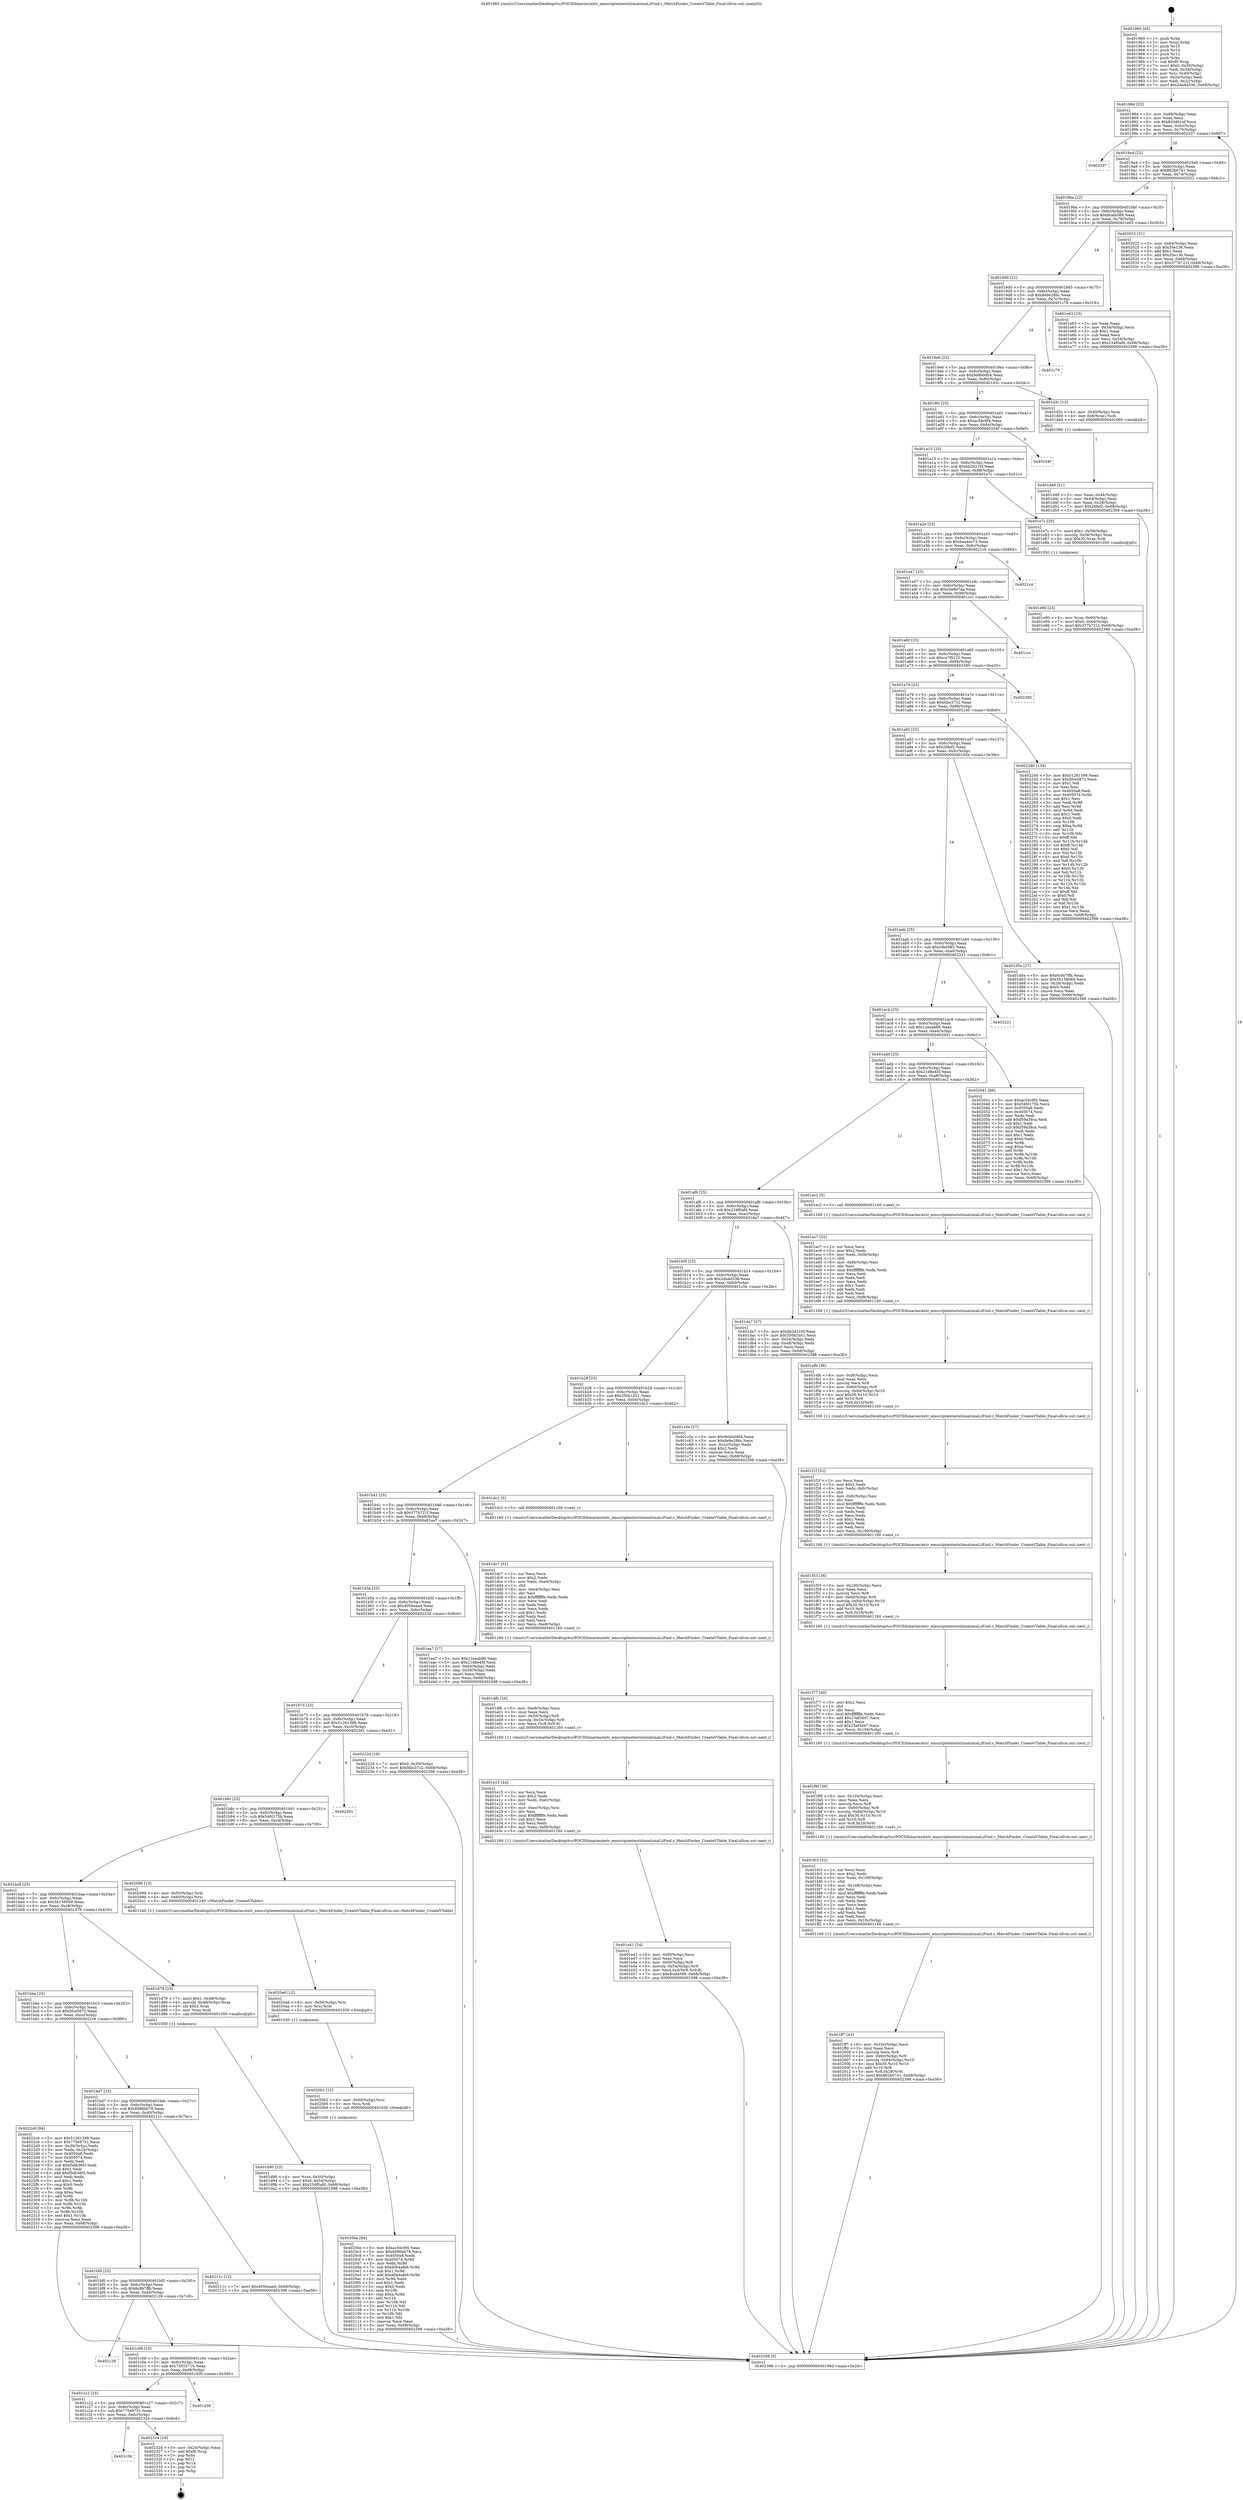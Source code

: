 digraph "0x401960" {
  label = "0x401960 (/mnt/c/Users/mathe/Desktop/tcc/POCII/binaries/extr_emscriptentestslzmalzmaLzFind.c_MatchFinder_CreateVTable_Final-ollvm.out::main(0))"
  labelloc = "t"
  node[shape=record]

  Entry [label="",width=0.3,height=0.3,shape=circle,fillcolor=black,style=filled]
  "0x40198d" [label="{
     0x40198d [23]\l
     | [instrs]\l
     &nbsp;&nbsp;0x40198d \<+3\>: mov -0x68(%rbp),%eax\l
     &nbsp;&nbsp;0x401990 \<+2\>: mov %eax,%ecx\l
     &nbsp;&nbsp;0x401992 \<+6\>: sub $0x843d61ef,%ecx\l
     &nbsp;&nbsp;0x401998 \<+3\>: mov %eax,-0x6c(%rbp)\l
     &nbsp;&nbsp;0x40199b \<+3\>: mov %ecx,-0x70(%rbp)\l
     &nbsp;&nbsp;0x40199e \<+6\>: je 0000000000402337 \<main+0x9d7\>\l
  }"]
  "0x402337" [label="{
     0x402337\l
  }", style=dashed]
  "0x4019a4" [label="{
     0x4019a4 [22]\l
     | [instrs]\l
     &nbsp;&nbsp;0x4019a4 \<+5\>: jmp 00000000004019a9 \<main+0x49\>\l
     &nbsp;&nbsp;0x4019a9 \<+3\>: mov -0x6c(%rbp),%eax\l
     &nbsp;&nbsp;0x4019ac \<+5\>: sub $0x862b0741,%eax\l
     &nbsp;&nbsp;0x4019b1 \<+3\>: mov %eax,-0x74(%rbp)\l
     &nbsp;&nbsp;0x4019b4 \<+6\>: je 0000000000402022 \<main+0x6c2\>\l
  }"]
  Exit [label="",width=0.3,height=0.3,shape=circle,fillcolor=black,style=filled,peripheries=2]
  "0x402022" [label="{
     0x402022 [31]\l
     | [instrs]\l
     &nbsp;&nbsp;0x402022 \<+3\>: mov -0x64(%rbp),%eax\l
     &nbsp;&nbsp;0x402025 \<+5\>: sub $0x35e136,%eax\l
     &nbsp;&nbsp;0x40202a \<+3\>: add $0x1,%eax\l
     &nbsp;&nbsp;0x40202d \<+5\>: add $0x35e136,%eax\l
     &nbsp;&nbsp;0x402032 \<+3\>: mov %eax,-0x64(%rbp)\l
     &nbsp;&nbsp;0x402035 \<+7\>: movl $0x377b721f,-0x68(%rbp)\l
     &nbsp;&nbsp;0x40203c \<+5\>: jmp 0000000000402398 \<main+0xa38\>\l
  }"]
  "0x4019ba" [label="{
     0x4019ba [22]\l
     | [instrs]\l
     &nbsp;&nbsp;0x4019ba \<+5\>: jmp 00000000004019bf \<main+0x5f\>\l
     &nbsp;&nbsp;0x4019bf \<+3\>: mov -0x6c(%rbp),%eax\l
     &nbsp;&nbsp;0x4019c2 \<+5\>: sub $0x8cafa589,%eax\l
     &nbsp;&nbsp;0x4019c7 \<+3\>: mov %eax,-0x78(%rbp)\l
     &nbsp;&nbsp;0x4019ca \<+6\>: je 0000000000401e63 \<main+0x503\>\l
  }"]
  "0x401c3b" [label="{
     0x401c3b\l
  }", style=dashed]
  "0x401e63" [label="{
     0x401e63 [25]\l
     | [instrs]\l
     &nbsp;&nbsp;0x401e63 \<+2\>: xor %eax,%eax\l
     &nbsp;&nbsp;0x401e65 \<+3\>: mov -0x54(%rbp),%ecx\l
     &nbsp;&nbsp;0x401e68 \<+3\>: sub $0x1,%eax\l
     &nbsp;&nbsp;0x401e6b \<+2\>: sub %eax,%ecx\l
     &nbsp;&nbsp;0x401e6d \<+3\>: mov %ecx,-0x54(%rbp)\l
     &nbsp;&nbsp;0x401e70 \<+7\>: movl $0x234f0afd,-0x68(%rbp)\l
     &nbsp;&nbsp;0x401e77 \<+5\>: jmp 0000000000402398 \<main+0xa38\>\l
  }"]
  "0x4019d0" [label="{
     0x4019d0 [22]\l
     | [instrs]\l
     &nbsp;&nbsp;0x4019d0 \<+5\>: jmp 00000000004019d5 \<main+0x75\>\l
     &nbsp;&nbsp;0x4019d5 \<+3\>: mov -0x6c(%rbp),%eax\l
     &nbsp;&nbsp;0x4019d8 \<+5\>: sub $0x8e9e286c,%eax\l
     &nbsp;&nbsp;0x4019dd \<+3\>: mov %eax,-0x7c(%rbp)\l
     &nbsp;&nbsp;0x4019e0 \<+6\>: je 0000000000401c79 \<main+0x319\>\l
  }"]
  "0x402324" [label="{
     0x402324 [19]\l
     | [instrs]\l
     &nbsp;&nbsp;0x402324 \<+3\>: mov -0x24(%rbp),%eax\l
     &nbsp;&nbsp;0x402327 \<+7\>: add $0xf0,%rsp\l
     &nbsp;&nbsp;0x40232e \<+1\>: pop %rbx\l
     &nbsp;&nbsp;0x40232f \<+2\>: pop %r12\l
     &nbsp;&nbsp;0x402331 \<+2\>: pop %r14\l
     &nbsp;&nbsp;0x402333 \<+2\>: pop %r15\l
     &nbsp;&nbsp;0x402335 \<+1\>: pop %rbp\l
     &nbsp;&nbsp;0x402336 \<+1\>: ret\l
  }"]
  "0x401c79" [label="{
     0x401c79\l
  }", style=dashed]
  "0x4019e6" [label="{
     0x4019e6 [22]\l
     | [instrs]\l
     &nbsp;&nbsp;0x4019e6 \<+5\>: jmp 00000000004019eb \<main+0x8b\>\l
     &nbsp;&nbsp;0x4019eb \<+3\>: mov -0x6c(%rbp),%eax\l
     &nbsp;&nbsp;0x4019ee \<+5\>: sub $0x9d4b0d04,%eax\l
     &nbsp;&nbsp;0x4019f3 \<+3\>: mov %eax,-0x80(%rbp)\l
     &nbsp;&nbsp;0x4019f6 \<+6\>: je 0000000000401d3c \<main+0x3dc\>\l
  }"]
  "0x401c22" [label="{
     0x401c22 [25]\l
     | [instrs]\l
     &nbsp;&nbsp;0x401c22 \<+5\>: jmp 0000000000401c27 \<main+0x2c7\>\l
     &nbsp;&nbsp;0x401c27 \<+3\>: mov -0x6c(%rbp),%eax\l
     &nbsp;&nbsp;0x401c2a \<+5\>: sub $0x775e9731,%eax\l
     &nbsp;&nbsp;0x401c2f \<+6\>: mov %eax,-0xdc(%rbp)\l
     &nbsp;&nbsp;0x401c35 \<+6\>: je 0000000000402324 \<main+0x9c4\>\l
  }"]
  "0x401d3c" [label="{
     0x401d3c [13]\l
     | [instrs]\l
     &nbsp;&nbsp;0x401d3c \<+4\>: mov -0x40(%rbp),%rax\l
     &nbsp;&nbsp;0x401d40 \<+4\>: mov 0x8(%rax),%rdi\l
     &nbsp;&nbsp;0x401d44 \<+5\>: call 0000000000401060 \<atoi@plt\>\l
     | [calls]\l
     &nbsp;&nbsp;0x401060 \{1\} (unknown)\l
  }"]
  "0x4019fc" [label="{
     0x4019fc [25]\l
     | [instrs]\l
     &nbsp;&nbsp;0x4019fc \<+5\>: jmp 0000000000401a01 \<main+0xa1\>\l
     &nbsp;&nbsp;0x401a01 \<+3\>: mov -0x6c(%rbp),%eax\l
     &nbsp;&nbsp;0x401a04 \<+5\>: sub $0xac54c9f4,%eax\l
     &nbsp;&nbsp;0x401a09 \<+6\>: mov %eax,-0x84(%rbp)\l
     &nbsp;&nbsp;0x401a0f \<+6\>: je 000000000040234f \<main+0x9ef\>\l
  }"]
  "0x401d30" [label="{
     0x401d30\l
  }", style=dashed]
  "0x40234f" [label="{
     0x40234f\l
  }", style=dashed]
  "0x401a15" [label="{
     0x401a15 [25]\l
     | [instrs]\l
     &nbsp;&nbsp;0x401a15 \<+5\>: jmp 0000000000401a1a \<main+0xba\>\l
     &nbsp;&nbsp;0x401a1a \<+3\>: mov -0x6c(%rbp),%eax\l
     &nbsp;&nbsp;0x401a1d \<+5\>: sub $0xbb2d210f,%eax\l
     &nbsp;&nbsp;0x401a22 \<+6\>: mov %eax,-0x88(%rbp)\l
     &nbsp;&nbsp;0x401a28 \<+6\>: je 0000000000401e7c \<main+0x51c\>\l
  }"]
  "0x401c09" [label="{
     0x401c09 [25]\l
     | [instrs]\l
     &nbsp;&nbsp;0x401c09 \<+5\>: jmp 0000000000401c0e \<main+0x2ae\>\l
     &nbsp;&nbsp;0x401c0e \<+3\>: mov -0x6c(%rbp),%eax\l
     &nbsp;&nbsp;0x401c11 \<+5\>: sub $0x73925716,%eax\l
     &nbsp;&nbsp;0x401c16 \<+6\>: mov %eax,-0xd8(%rbp)\l
     &nbsp;&nbsp;0x401c1c \<+6\>: je 0000000000401d30 \<main+0x3d0\>\l
  }"]
  "0x401e7c" [label="{
     0x401e7c [20]\l
     | [instrs]\l
     &nbsp;&nbsp;0x401e7c \<+7\>: movl $0x1,-0x58(%rbp)\l
     &nbsp;&nbsp;0x401e83 \<+4\>: movslq -0x58(%rbp),%rax\l
     &nbsp;&nbsp;0x401e87 \<+4\>: imul $0x30,%rax,%rdi\l
     &nbsp;&nbsp;0x401e8b \<+5\>: call 0000000000401050 \<malloc@plt\>\l
     | [calls]\l
     &nbsp;&nbsp;0x401050 \{1\} (unknown)\l
  }"]
  "0x401a2e" [label="{
     0x401a2e [25]\l
     | [instrs]\l
     &nbsp;&nbsp;0x401a2e \<+5\>: jmp 0000000000401a33 \<main+0xd3\>\l
     &nbsp;&nbsp;0x401a33 \<+3\>: mov -0x6c(%rbp),%eax\l
     &nbsp;&nbsp;0x401a36 \<+5\>: sub $0xbea4ee73,%eax\l
     &nbsp;&nbsp;0x401a3b \<+6\>: mov %eax,-0x8c(%rbp)\l
     &nbsp;&nbsp;0x401a41 \<+6\>: je 00000000004021c4 \<main+0x864\>\l
  }"]
  "0x402128" [label="{
     0x402128\l
  }", style=dashed]
  "0x4021c4" [label="{
     0x4021c4\l
  }", style=dashed]
  "0x401a47" [label="{
     0x401a47 [25]\l
     | [instrs]\l
     &nbsp;&nbsp;0x401a47 \<+5\>: jmp 0000000000401a4c \<main+0xec\>\l
     &nbsp;&nbsp;0x401a4c \<+3\>: mov -0x6c(%rbp),%eax\l
     &nbsp;&nbsp;0x401a4f \<+5\>: sub $0xc0e887aa,%eax\l
     &nbsp;&nbsp;0x401a54 \<+6\>: mov %eax,-0x90(%rbp)\l
     &nbsp;&nbsp;0x401a5a \<+6\>: je 0000000000401ccc \<main+0x36c\>\l
  }"]
  "0x401bf0" [label="{
     0x401bf0 [25]\l
     | [instrs]\l
     &nbsp;&nbsp;0x401bf0 \<+5\>: jmp 0000000000401bf5 \<main+0x295\>\l
     &nbsp;&nbsp;0x401bf5 \<+3\>: mov -0x6c(%rbp),%eax\l
     &nbsp;&nbsp;0x401bf8 \<+5\>: sub $0x6c9b7ffb,%eax\l
     &nbsp;&nbsp;0x401bfd \<+6\>: mov %eax,-0xd4(%rbp)\l
     &nbsp;&nbsp;0x401c03 \<+6\>: je 0000000000402128 \<main+0x7c8\>\l
  }"]
  "0x401ccc" [label="{
     0x401ccc\l
  }", style=dashed]
  "0x401a60" [label="{
     0x401a60 [25]\l
     | [instrs]\l
     &nbsp;&nbsp;0x401a60 \<+5\>: jmp 0000000000401a65 \<main+0x105\>\l
     &nbsp;&nbsp;0x401a65 \<+3\>: mov -0x6c(%rbp),%eax\l
     &nbsp;&nbsp;0x401a68 \<+5\>: sub $0xce7f9122,%eax\l
     &nbsp;&nbsp;0x401a6d \<+6\>: mov %eax,-0x94(%rbp)\l
     &nbsp;&nbsp;0x401a73 \<+6\>: je 0000000000402380 \<main+0xa20\>\l
  }"]
  "0x40211c" [label="{
     0x40211c [12]\l
     | [instrs]\l
     &nbsp;&nbsp;0x40211c \<+7\>: movl $0x405beaed,-0x68(%rbp)\l
     &nbsp;&nbsp;0x402123 \<+5\>: jmp 0000000000402398 \<main+0xa38\>\l
  }"]
  "0x402380" [label="{
     0x402380\l
  }", style=dashed]
  "0x401a79" [label="{
     0x401a79 [25]\l
     | [instrs]\l
     &nbsp;&nbsp;0x401a79 \<+5\>: jmp 0000000000401a7e \<main+0x11e\>\l
     &nbsp;&nbsp;0x401a7e \<+3\>: mov -0x6c(%rbp),%eax\l
     &nbsp;&nbsp;0x401a81 \<+5\>: sub $0xf4bc37c2,%eax\l
     &nbsp;&nbsp;0x401a86 \<+6\>: mov %eax,-0x98(%rbp)\l
     &nbsp;&nbsp;0x401a8c \<+6\>: je 0000000000402240 \<main+0x8e0\>\l
  }"]
  "0x401bd7" [label="{
     0x401bd7 [25]\l
     | [instrs]\l
     &nbsp;&nbsp;0x401bd7 \<+5\>: jmp 0000000000401bdc \<main+0x27c\>\l
     &nbsp;&nbsp;0x401bdc \<+3\>: mov -0x6c(%rbp),%eax\l
     &nbsp;&nbsp;0x401bdf \<+5\>: sub $0x6996bb78,%eax\l
     &nbsp;&nbsp;0x401be4 \<+6\>: mov %eax,-0xd0(%rbp)\l
     &nbsp;&nbsp;0x401bea \<+6\>: je 000000000040211c \<main+0x7bc\>\l
  }"]
  "0x402240" [label="{
     0x402240 [134]\l
     | [instrs]\l
     &nbsp;&nbsp;0x402240 \<+5\>: mov $0x51261398,%eax\l
     &nbsp;&nbsp;0x402245 \<+5\>: mov $0x5fce5872,%ecx\l
     &nbsp;&nbsp;0x40224a \<+2\>: mov $0x1,%dl\l
     &nbsp;&nbsp;0x40224c \<+2\>: xor %esi,%esi\l
     &nbsp;&nbsp;0x40224e \<+7\>: mov 0x4050a8,%edi\l
     &nbsp;&nbsp;0x402255 \<+8\>: mov 0x405074,%r8d\l
     &nbsp;&nbsp;0x40225d \<+3\>: sub $0x1,%esi\l
     &nbsp;&nbsp;0x402260 \<+3\>: mov %edi,%r9d\l
     &nbsp;&nbsp;0x402263 \<+3\>: add %esi,%r9d\l
     &nbsp;&nbsp;0x402266 \<+4\>: imul %r9d,%edi\l
     &nbsp;&nbsp;0x40226a \<+3\>: and $0x1,%edi\l
     &nbsp;&nbsp;0x40226d \<+3\>: cmp $0x0,%edi\l
     &nbsp;&nbsp;0x402270 \<+4\>: sete %r10b\l
     &nbsp;&nbsp;0x402274 \<+4\>: cmp $0xa,%r8d\l
     &nbsp;&nbsp;0x402278 \<+4\>: setl %r11b\l
     &nbsp;&nbsp;0x40227c \<+3\>: mov %r10b,%bl\l
     &nbsp;&nbsp;0x40227f \<+3\>: xor $0xff,%bl\l
     &nbsp;&nbsp;0x402282 \<+3\>: mov %r11b,%r14b\l
     &nbsp;&nbsp;0x402285 \<+4\>: xor $0xff,%r14b\l
     &nbsp;&nbsp;0x402289 \<+3\>: xor $0x0,%dl\l
     &nbsp;&nbsp;0x40228c \<+3\>: mov %bl,%r15b\l
     &nbsp;&nbsp;0x40228f \<+4\>: and $0x0,%r15b\l
     &nbsp;&nbsp;0x402293 \<+3\>: and %dl,%r10b\l
     &nbsp;&nbsp;0x402296 \<+3\>: mov %r14b,%r12b\l
     &nbsp;&nbsp;0x402299 \<+4\>: and $0x0,%r12b\l
     &nbsp;&nbsp;0x40229d \<+3\>: and %dl,%r11b\l
     &nbsp;&nbsp;0x4022a0 \<+3\>: or %r10b,%r15b\l
     &nbsp;&nbsp;0x4022a3 \<+3\>: or %r11b,%r12b\l
     &nbsp;&nbsp;0x4022a6 \<+3\>: xor %r12b,%r15b\l
     &nbsp;&nbsp;0x4022a9 \<+3\>: or %r14b,%bl\l
     &nbsp;&nbsp;0x4022ac \<+3\>: xor $0xff,%bl\l
     &nbsp;&nbsp;0x4022af \<+3\>: or $0x0,%dl\l
     &nbsp;&nbsp;0x4022b2 \<+2\>: and %dl,%bl\l
     &nbsp;&nbsp;0x4022b4 \<+3\>: or %bl,%r15b\l
     &nbsp;&nbsp;0x4022b7 \<+4\>: test $0x1,%r15b\l
     &nbsp;&nbsp;0x4022bb \<+3\>: cmovne %ecx,%eax\l
     &nbsp;&nbsp;0x4022be \<+3\>: mov %eax,-0x68(%rbp)\l
     &nbsp;&nbsp;0x4022c1 \<+5\>: jmp 0000000000402398 \<main+0xa38\>\l
  }"]
  "0x401a92" [label="{
     0x401a92 [25]\l
     | [instrs]\l
     &nbsp;&nbsp;0x401a92 \<+5\>: jmp 0000000000401a97 \<main+0x137\>\l
     &nbsp;&nbsp;0x401a97 \<+3\>: mov -0x6c(%rbp),%eax\l
     &nbsp;&nbsp;0x401a9a \<+5\>: sub $0x26fef2,%eax\l
     &nbsp;&nbsp;0x401a9f \<+6\>: mov %eax,-0x9c(%rbp)\l
     &nbsp;&nbsp;0x401aa5 \<+6\>: je 0000000000401d5e \<main+0x3fe\>\l
  }"]
  "0x4022c6" [label="{
     0x4022c6 [94]\l
     | [instrs]\l
     &nbsp;&nbsp;0x4022c6 \<+5\>: mov $0x51261398,%eax\l
     &nbsp;&nbsp;0x4022cb \<+5\>: mov $0x775e9731,%ecx\l
     &nbsp;&nbsp;0x4022d0 \<+3\>: mov -0x30(%rbp),%edx\l
     &nbsp;&nbsp;0x4022d3 \<+3\>: mov %edx,-0x24(%rbp)\l
     &nbsp;&nbsp;0x4022d6 \<+7\>: mov 0x4050a8,%edx\l
     &nbsp;&nbsp;0x4022dd \<+7\>: mov 0x405074,%esi\l
     &nbsp;&nbsp;0x4022e4 \<+2\>: mov %edx,%edi\l
     &nbsp;&nbsp;0x4022e6 \<+6\>: sub $0xf5db36f3,%edi\l
     &nbsp;&nbsp;0x4022ec \<+3\>: sub $0x1,%edi\l
     &nbsp;&nbsp;0x4022ef \<+6\>: add $0xf5db36f3,%edi\l
     &nbsp;&nbsp;0x4022f5 \<+3\>: imul %edi,%edx\l
     &nbsp;&nbsp;0x4022f8 \<+3\>: and $0x1,%edx\l
     &nbsp;&nbsp;0x4022fb \<+3\>: cmp $0x0,%edx\l
     &nbsp;&nbsp;0x4022fe \<+4\>: sete %r8b\l
     &nbsp;&nbsp;0x402302 \<+3\>: cmp $0xa,%esi\l
     &nbsp;&nbsp;0x402305 \<+4\>: setl %r9b\l
     &nbsp;&nbsp;0x402309 \<+3\>: mov %r8b,%r10b\l
     &nbsp;&nbsp;0x40230c \<+3\>: and %r9b,%r10b\l
     &nbsp;&nbsp;0x40230f \<+3\>: xor %r9b,%r8b\l
     &nbsp;&nbsp;0x402312 \<+3\>: or %r8b,%r10b\l
     &nbsp;&nbsp;0x402315 \<+4\>: test $0x1,%r10b\l
     &nbsp;&nbsp;0x402319 \<+3\>: cmovne %ecx,%eax\l
     &nbsp;&nbsp;0x40231c \<+3\>: mov %eax,-0x68(%rbp)\l
     &nbsp;&nbsp;0x40231f \<+5\>: jmp 0000000000402398 \<main+0xa38\>\l
  }"]
  "0x401d5e" [label="{
     0x401d5e [27]\l
     | [instrs]\l
     &nbsp;&nbsp;0x401d5e \<+5\>: mov $0x6c9b7ffb,%eax\l
     &nbsp;&nbsp;0x401d63 \<+5\>: mov $0x5b158069,%ecx\l
     &nbsp;&nbsp;0x401d68 \<+3\>: mov -0x28(%rbp),%edx\l
     &nbsp;&nbsp;0x401d6b \<+3\>: cmp $0x0,%edx\l
     &nbsp;&nbsp;0x401d6e \<+3\>: cmove %ecx,%eax\l
     &nbsp;&nbsp;0x401d71 \<+3\>: mov %eax,-0x68(%rbp)\l
     &nbsp;&nbsp;0x401d74 \<+5\>: jmp 0000000000402398 \<main+0xa38\>\l
  }"]
  "0x401aab" [label="{
     0x401aab [25]\l
     | [instrs]\l
     &nbsp;&nbsp;0x401aab \<+5\>: jmp 0000000000401ab0 \<main+0x150\>\l
     &nbsp;&nbsp;0x401ab0 \<+3\>: mov -0x6c(%rbp),%eax\l
     &nbsp;&nbsp;0x401ab3 \<+5\>: sub $0xc0b0983,%eax\l
     &nbsp;&nbsp;0x401ab8 \<+6\>: mov %eax,-0xa0(%rbp)\l
     &nbsp;&nbsp;0x401abe \<+6\>: je 0000000000402221 \<main+0x8c1\>\l
  }"]
  "0x4020be" [label="{
     0x4020be [94]\l
     | [instrs]\l
     &nbsp;&nbsp;0x4020be \<+5\>: mov $0xac54c9f4,%eax\l
     &nbsp;&nbsp;0x4020c3 \<+5\>: mov $0x6996bb78,%ecx\l
     &nbsp;&nbsp;0x4020c8 \<+7\>: mov 0x4050a8,%edx\l
     &nbsp;&nbsp;0x4020cf \<+8\>: mov 0x405074,%r8d\l
     &nbsp;&nbsp;0x4020d7 \<+3\>: mov %edx,%r9d\l
     &nbsp;&nbsp;0x4020da \<+7\>: sub $0xd0b4afe9,%r9d\l
     &nbsp;&nbsp;0x4020e1 \<+4\>: sub $0x1,%r9d\l
     &nbsp;&nbsp;0x4020e5 \<+7\>: add $0xd0b4afe9,%r9d\l
     &nbsp;&nbsp;0x4020ec \<+4\>: imul %r9d,%edx\l
     &nbsp;&nbsp;0x4020f0 \<+3\>: and $0x1,%edx\l
     &nbsp;&nbsp;0x4020f3 \<+3\>: cmp $0x0,%edx\l
     &nbsp;&nbsp;0x4020f6 \<+4\>: sete %r10b\l
     &nbsp;&nbsp;0x4020fa \<+4\>: cmp $0xa,%r8d\l
     &nbsp;&nbsp;0x4020fe \<+4\>: setl %r11b\l
     &nbsp;&nbsp;0x402102 \<+3\>: mov %r10b,%bl\l
     &nbsp;&nbsp;0x402105 \<+3\>: and %r11b,%bl\l
     &nbsp;&nbsp;0x402108 \<+3\>: xor %r11b,%r10b\l
     &nbsp;&nbsp;0x40210b \<+3\>: or %r10b,%bl\l
     &nbsp;&nbsp;0x40210e \<+3\>: test $0x1,%bl\l
     &nbsp;&nbsp;0x402111 \<+3\>: cmovne %ecx,%eax\l
     &nbsp;&nbsp;0x402114 \<+3\>: mov %eax,-0x68(%rbp)\l
     &nbsp;&nbsp;0x402117 \<+5\>: jmp 0000000000402398 \<main+0xa38\>\l
  }"]
  "0x402221" [label="{
     0x402221\l
  }", style=dashed]
  "0x401ac4" [label="{
     0x401ac4 [25]\l
     | [instrs]\l
     &nbsp;&nbsp;0x401ac4 \<+5\>: jmp 0000000000401ac9 \<main+0x169\>\l
     &nbsp;&nbsp;0x401ac9 \<+3\>: mov -0x6c(%rbp),%eax\l
     &nbsp;&nbsp;0x401acc \<+5\>: sub $0x12eeab86,%eax\l
     &nbsp;&nbsp;0x401ad1 \<+6\>: mov %eax,-0xa4(%rbp)\l
     &nbsp;&nbsp;0x401ad7 \<+6\>: je 0000000000402041 \<main+0x6e1\>\l
  }"]
  "0x4020b2" [label="{
     0x4020b2 [12]\l
     | [instrs]\l
     &nbsp;&nbsp;0x4020b2 \<+4\>: mov -0x60(%rbp),%rsi\l
     &nbsp;&nbsp;0x4020b6 \<+3\>: mov %rsi,%rdi\l
     &nbsp;&nbsp;0x4020b9 \<+5\>: call 0000000000401030 \<free@plt\>\l
     | [calls]\l
     &nbsp;&nbsp;0x401030 \{1\} (unknown)\l
  }"]
  "0x402041" [label="{
     0x402041 [88]\l
     | [instrs]\l
     &nbsp;&nbsp;0x402041 \<+5\>: mov $0xac54c9f4,%eax\l
     &nbsp;&nbsp;0x402046 \<+5\>: mov $0x54fd175b,%ecx\l
     &nbsp;&nbsp;0x40204b \<+7\>: mov 0x4050a8,%edx\l
     &nbsp;&nbsp;0x402052 \<+7\>: mov 0x405074,%esi\l
     &nbsp;&nbsp;0x402059 \<+2\>: mov %edx,%edi\l
     &nbsp;&nbsp;0x40205b \<+6\>: add $0xf59a38ca,%edi\l
     &nbsp;&nbsp;0x402061 \<+3\>: sub $0x1,%edi\l
     &nbsp;&nbsp;0x402064 \<+6\>: sub $0xf59a38ca,%edi\l
     &nbsp;&nbsp;0x40206a \<+3\>: imul %edi,%edx\l
     &nbsp;&nbsp;0x40206d \<+3\>: and $0x1,%edx\l
     &nbsp;&nbsp;0x402070 \<+3\>: cmp $0x0,%edx\l
     &nbsp;&nbsp;0x402073 \<+4\>: sete %r8b\l
     &nbsp;&nbsp;0x402077 \<+3\>: cmp $0xa,%esi\l
     &nbsp;&nbsp;0x40207a \<+4\>: setl %r9b\l
     &nbsp;&nbsp;0x40207e \<+3\>: mov %r8b,%r10b\l
     &nbsp;&nbsp;0x402081 \<+3\>: and %r9b,%r10b\l
     &nbsp;&nbsp;0x402084 \<+3\>: xor %r9b,%r8b\l
     &nbsp;&nbsp;0x402087 \<+3\>: or %r8b,%r10b\l
     &nbsp;&nbsp;0x40208a \<+4\>: test $0x1,%r10b\l
     &nbsp;&nbsp;0x40208e \<+3\>: cmovne %ecx,%eax\l
     &nbsp;&nbsp;0x402091 \<+3\>: mov %eax,-0x68(%rbp)\l
     &nbsp;&nbsp;0x402094 \<+5\>: jmp 0000000000402398 \<main+0xa38\>\l
  }"]
  "0x401add" [label="{
     0x401add [25]\l
     | [instrs]\l
     &nbsp;&nbsp;0x401add \<+5\>: jmp 0000000000401ae2 \<main+0x182\>\l
     &nbsp;&nbsp;0x401ae2 \<+3\>: mov -0x6c(%rbp),%eax\l
     &nbsp;&nbsp;0x401ae5 \<+5\>: sub $0x21d8e45f,%eax\l
     &nbsp;&nbsp;0x401aea \<+6\>: mov %eax,-0xa8(%rbp)\l
     &nbsp;&nbsp;0x401af0 \<+6\>: je 0000000000401ec2 \<main+0x562\>\l
  }"]
  "0x4020a6" [label="{
     0x4020a6 [12]\l
     | [instrs]\l
     &nbsp;&nbsp;0x4020a6 \<+4\>: mov -0x50(%rbp),%rsi\l
     &nbsp;&nbsp;0x4020aa \<+3\>: mov %rsi,%rdi\l
     &nbsp;&nbsp;0x4020ad \<+5\>: call 0000000000401030 \<free@plt\>\l
     | [calls]\l
     &nbsp;&nbsp;0x401030 \{1\} (unknown)\l
  }"]
  "0x401ec2" [label="{
     0x401ec2 [5]\l
     | [instrs]\l
     &nbsp;&nbsp;0x401ec2 \<+5\>: call 0000000000401160 \<next_i\>\l
     | [calls]\l
     &nbsp;&nbsp;0x401160 \{1\} (/mnt/c/Users/mathe/Desktop/tcc/POCII/binaries/extr_emscriptentestslzmalzmaLzFind.c_MatchFinder_CreateVTable_Final-ollvm.out::next_i)\l
  }"]
  "0x401af6" [label="{
     0x401af6 [25]\l
     | [instrs]\l
     &nbsp;&nbsp;0x401af6 \<+5\>: jmp 0000000000401afb \<main+0x19b\>\l
     &nbsp;&nbsp;0x401afb \<+3\>: mov -0x6c(%rbp),%eax\l
     &nbsp;&nbsp;0x401afe \<+5\>: sub $0x234f0afd,%eax\l
     &nbsp;&nbsp;0x401b03 \<+6\>: mov %eax,-0xac(%rbp)\l
     &nbsp;&nbsp;0x401b09 \<+6\>: je 0000000000401da7 \<main+0x447\>\l
  }"]
  "0x401ff7" [label="{
     0x401ff7 [43]\l
     | [instrs]\l
     &nbsp;&nbsp;0x401ff7 \<+6\>: mov -0x10c(%rbp),%ecx\l
     &nbsp;&nbsp;0x401ffd \<+3\>: imul %eax,%ecx\l
     &nbsp;&nbsp;0x402000 \<+3\>: movslq %ecx,%r8\l
     &nbsp;&nbsp;0x402003 \<+4\>: mov -0x60(%rbp),%r9\l
     &nbsp;&nbsp;0x402007 \<+4\>: movslq -0x64(%rbp),%r10\l
     &nbsp;&nbsp;0x40200b \<+4\>: imul $0x30,%r10,%r10\l
     &nbsp;&nbsp;0x40200f \<+3\>: add %r10,%r9\l
     &nbsp;&nbsp;0x402012 \<+4\>: mov %r8,0x28(%r9)\l
     &nbsp;&nbsp;0x402016 \<+7\>: movl $0x862b0741,-0x68(%rbp)\l
     &nbsp;&nbsp;0x40201d \<+5\>: jmp 0000000000402398 \<main+0xa38\>\l
  }"]
  "0x401da7" [label="{
     0x401da7 [27]\l
     | [instrs]\l
     &nbsp;&nbsp;0x401da7 \<+5\>: mov $0xbb2d210f,%eax\l
     &nbsp;&nbsp;0x401dac \<+5\>: mov $0x350b1b51,%ecx\l
     &nbsp;&nbsp;0x401db1 \<+3\>: mov -0x54(%rbp),%edx\l
     &nbsp;&nbsp;0x401db4 \<+3\>: cmp -0x48(%rbp),%edx\l
     &nbsp;&nbsp;0x401db7 \<+3\>: cmovl %ecx,%eax\l
     &nbsp;&nbsp;0x401dba \<+3\>: mov %eax,-0x68(%rbp)\l
     &nbsp;&nbsp;0x401dbd \<+5\>: jmp 0000000000402398 \<main+0xa38\>\l
  }"]
  "0x401b0f" [label="{
     0x401b0f [25]\l
     | [instrs]\l
     &nbsp;&nbsp;0x401b0f \<+5\>: jmp 0000000000401b14 \<main+0x1b4\>\l
     &nbsp;&nbsp;0x401b14 \<+3\>: mov -0x6c(%rbp),%eax\l
     &nbsp;&nbsp;0x401b17 \<+5\>: sub $0x2da4d336,%eax\l
     &nbsp;&nbsp;0x401b1c \<+6\>: mov %eax,-0xb0(%rbp)\l
     &nbsp;&nbsp;0x401b22 \<+6\>: je 0000000000401c5e \<main+0x2fe\>\l
  }"]
  "0x401fc3" [label="{
     0x401fc3 [52]\l
     | [instrs]\l
     &nbsp;&nbsp;0x401fc3 \<+2\>: xor %ecx,%ecx\l
     &nbsp;&nbsp;0x401fc5 \<+5\>: mov $0x2,%edx\l
     &nbsp;&nbsp;0x401fca \<+6\>: mov %edx,-0x108(%rbp)\l
     &nbsp;&nbsp;0x401fd0 \<+1\>: cltd\l
     &nbsp;&nbsp;0x401fd1 \<+6\>: mov -0x108(%rbp),%esi\l
     &nbsp;&nbsp;0x401fd7 \<+2\>: idiv %esi\l
     &nbsp;&nbsp;0x401fd9 \<+6\>: imul $0xfffffffe,%edx,%edx\l
     &nbsp;&nbsp;0x401fdf \<+2\>: mov %ecx,%edi\l
     &nbsp;&nbsp;0x401fe1 \<+2\>: sub %edx,%edi\l
     &nbsp;&nbsp;0x401fe3 \<+2\>: mov %ecx,%edx\l
     &nbsp;&nbsp;0x401fe5 \<+3\>: sub $0x1,%edx\l
     &nbsp;&nbsp;0x401fe8 \<+2\>: add %edx,%edi\l
     &nbsp;&nbsp;0x401fea \<+2\>: sub %edi,%ecx\l
     &nbsp;&nbsp;0x401fec \<+6\>: mov %ecx,-0x10c(%rbp)\l
     &nbsp;&nbsp;0x401ff2 \<+5\>: call 0000000000401160 \<next_i\>\l
     | [calls]\l
     &nbsp;&nbsp;0x401160 \{1\} (/mnt/c/Users/mathe/Desktop/tcc/POCII/binaries/extr_emscriptentestslzmalzmaLzFind.c_MatchFinder_CreateVTable_Final-ollvm.out::next_i)\l
  }"]
  "0x401c5e" [label="{
     0x401c5e [27]\l
     | [instrs]\l
     &nbsp;&nbsp;0x401c5e \<+5\>: mov $0x9d4b0d04,%eax\l
     &nbsp;&nbsp;0x401c63 \<+5\>: mov $0x8e9e286c,%ecx\l
     &nbsp;&nbsp;0x401c68 \<+3\>: mov -0x2c(%rbp),%edx\l
     &nbsp;&nbsp;0x401c6b \<+3\>: cmp $0x2,%edx\l
     &nbsp;&nbsp;0x401c6e \<+3\>: cmovne %ecx,%eax\l
     &nbsp;&nbsp;0x401c71 \<+3\>: mov %eax,-0x68(%rbp)\l
     &nbsp;&nbsp;0x401c74 \<+5\>: jmp 0000000000402398 \<main+0xa38\>\l
  }"]
  "0x401b28" [label="{
     0x401b28 [25]\l
     | [instrs]\l
     &nbsp;&nbsp;0x401b28 \<+5\>: jmp 0000000000401b2d \<main+0x1cd\>\l
     &nbsp;&nbsp;0x401b2d \<+3\>: mov -0x6c(%rbp),%eax\l
     &nbsp;&nbsp;0x401b30 \<+5\>: sub $0x350b1b51,%eax\l
     &nbsp;&nbsp;0x401b35 \<+6\>: mov %eax,-0xb4(%rbp)\l
     &nbsp;&nbsp;0x401b3b \<+6\>: je 0000000000401dc2 \<main+0x462\>\l
  }"]
  "0x402398" [label="{
     0x402398 [5]\l
     | [instrs]\l
     &nbsp;&nbsp;0x402398 \<+5\>: jmp 000000000040198d \<main+0x2d\>\l
  }"]
  "0x401960" [label="{
     0x401960 [45]\l
     | [instrs]\l
     &nbsp;&nbsp;0x401960 \<+1\>: push %rbp\l
     &nbsp;&nbsp;0x401961 \<+3\>: mov %rsp,%rbp\l
     &nbsp;&nbsp;0x401964 \<+2\>: push %r15\l
     &nbsp;&nbsp;0x401966 \<+2\>: push %r14\l
     &nbsp;&nbsp;0x401968 \<+2\>: push %r12\l
     &nbsp;&nbsp;0x40196a \<+1\>: push %rbx\l
     &nbsp;&nbsp;0x40196b \<+7\>: sub $0xf0,%rsp\l
     &nbsp;&nbsp;0x401972 \<+7\>: movl $0x0,-0x30(%rbp)\l
     &nbsp;&nbsp;0x401979 \<+3\>: mov %edi,-0x34(%rbp)\l
     &nbsp;&nbsp;0x40197c \<+4\>: mov %rsi,-0x40(%rbp)\l
     &nbsp;&nbsp;0x401980 \<+3\>: mov -0x34(%rbp),%edi\l
     &nbsp;&nbsp;0x401983 \<+3\>: mov %edi,-0x2c(%rbp)\l
     &nbsp;&nbsp;0x401986 \<+7\>: movl $0x2da4d336,-0x68(%rbp)\l
  }"]
  "0x401d49" [label="{
     0x401d49 [21]\l
     | [instrs]\l
     &nbsp;&nbsp;0x401d49 \<+3\>: mov %eax,-0x44(%rbp)\l
     &nbsp;&nbsp;0x401d4c \<+3\>: mov -0x44(%rbp),%eax\l
     &nbsp;&nbsp;0x401d4f \<+3\>: mov %eax,-0x28(%rbp)\l
     &nbsp;&nbsp;0x401d52 \<+7\>: movl $0x26fef2,-0x68(%rbp)\l
     &nbsp;&nbsp;0x401d59 \<+5\>: jmp 0000000000402398 \<main+0xa38\>\l
  }"]
  "0x401f9f" [label="{
     0x401f9f [36]\l
     | [instrs]\l
     &nbsp;&nbsp;0x401f9f \<+6\>: mov -0x104(%rbp),%ecx\l
     &nbsp;&nbsp;0x401fa5 \<+3\>: imul %eax,%ecx\l
     &nbsp;&nbsp;0x401fa8 \<+3\>: movslq %ecx,%r8\l
     &nbsp;&nbsp;0x401fab \<+4\>: mov -0x60(%rbp),%r9\l
     &nbsp;&nbsp;0x401faf \<+4\>: movslq -0x64(%rbp),%r10\l
     &nbsp;&nbsp;0x401fb3 \<+4\>: imul $0x30,%r10,%r10\l
     &nbsp;&nbsp;0x401fb7 \<+3\>: add %r10,%r9\l
     &nbsp;&nbsp;0x401fba \<+4\>: mov %r8,0x20(%r9)\l
     &nbsp;&nbsp;0x401fbe \<+5\>: call 0000000000401160 \<next_i\>\l
     | [calls]\l
     &nbsp;&nbsp;0x401160 \{1\} (/mnt/c/Users/mathe/Desktop/tcc/POCII/binaries/extr_emscriptentestslzmalzmaLzFind.c_MatchFinder_CreateVTable_Final-ollvm.out::next_i)\l
  }"]
  "0x401dc2" [label="{
     0x401dc2 [5]\l
     | [instrs]\l
     &nbsp;&nbsp;0x401dc2 \<+5\>: call 0000000000401160 \<next_i\>\l
     | [calls]\l
     &nbsp;&nbsp;0x401160 \{1\} (/mnt/c/Users/mathe/Desktop/tcc/POCII/binaries/extr_emscriptentestslzmalzmaLzFind.c_MatchFinder_CreateVTable_Final-ollvm.out::next_i)\l
  }"]
  "0x401b41" [label="{
     0x401b41 [25]\l
     | [instrs]\l
     &nbsp;&nbsp;0x401b41 \<+5\>: jmp 0000000000401b46 \<main+0x1e6\>\l
     &nbsp;&nbsp;0x401b46 \<+3\>: mov -0x6c(%rbp),%eax\l
     &nbsp;&nbsp;0x401b49 \<+5\>: sub $0x377b721f,%eax\l
     &nbsp;&nbsp;0x401b4e \<+6\>: mov %eax,-0xb8(%rbp)\l
     &nbsp;&nbsp;0x401b54 \<+6\>: je 0000000000401ea7 \<main+0x547\>\l
  }"]
  "0x401f77" [label="{
     0x401f77 [40]\l
     | [instrs]\l
     &nbsp;&nbsp;0x401f77 \<+5\>: mov $0x2,%ecx\l
     &nbsp;&nbsp;0x401f7c \<+1\>: cltd\l
     &nbsp;&nbsp;0x401f7d \<+2\>: idiv %ecx\l
     &nbsp;&nbsp;0x401f7f \<+6\>: imul $0xfffffffe,%edx,%ecx\l
     &nbsp;&nbsp;0x401f85 \<+6\>: add $0x23af3d47,%ecx\l
     &nbsp;&nbsp;0x401f8b \<+3\>: add $0x1,%ecx\l
     &nbsp;&nbsp;0x401f8e \<+6\>: sub $0x23af3d47,%ecx\l
     &nbsp;&nbsp;0x401f94 \<+6\>: mov %ecx,-0x104(%rbp)\l
     &nbsp;&nbsp;0x401f9a \<+5\>: call 0000000000401160 \<next_i\>\l
     | [calls]\l
     &nbsp;&nbsp;0x401160 \{1\} (/mnt/c/Users/mathe/Desktop/tcc/POCII/binaries/extr_emscriptentestslzmalzmaLzFind.c_MatchFinder_CreateVTable_Final-ollvm.out::next_i)\l
  }"]
  "0x401ea7" [label="{
     0x401ea7 [27]\l
     | [instrs]\l
     &nbsp;&nbsp;0x401ea7 \<+5\>: mov $0x12eeab86,%eax\l
     &nbsp;&nbsp;0x401eac \<+5\>: mov $0x21d8e45f,%ecx\l
     &nbsp;&nbsp;0x401eb1 \<+3\>: mov -0x64(%rbp),%edx\l
     &nbsp;&nbsp;0x401eb4 \<+3\>: cmp -0x58(%rbp),%edx\l
     &nbsp;&nbsp;0x401eb7 \<+3\>: cmovl %ecx,%eax\l
     &nbsp;&nbsp;0x401eba \<+3\>: mov %eax,-0x68(%rbp)\l
     &nbsp;&nbsp;0x401ebd \<+5\>: jmp 0000000000402398 \<main+0xa38\>\l
  }"]
  "0x401b5a" [label="{
     0x401b5a [25]\l
     | [instrs]\l
     &nbsp;&nbsp;0x401b5a \<+5\>: jmp 0000000000401b5f \<main+0x1ff\>\l
     &nbsp;&nbsp;0x401b5f \<+3\>: mov -0x6c(%rbp),%eax\l
     &nbsp;&nbsp;0x401b62 \<+5\>: sub $0x405beaed,%eax\l
     &nbsp;&nbsp;0x401b67 \<+6\>: mov %eax,-0xbc(%rbp)\l
     &nbsp;&nbsp;0x401b6d \<+6\>: je 000000000040222d \<main+0x8cd\>\l
  }"]
  "0x401f53" [label="{
     0x401f53 [36]\l
     | [instrs]\l
     &nbsp;&nbsp;0x401f53 \<+6\>: mov -0x100(%rbp),%ecx\l
     &nbsp;&nbsp;0x401f59 \<+3\>: imul %eax,%ecx\l
     &nbsp;&nbsp;0x401f5c \<+3\>: movslq %ecx,%r8\l
     &nbsp;&nbsp;0x401f5f \<+4\>: mov -0x60(%rbp),%r9\l
     &nbsp;&nbsp;0x401f63 \<+4\>: movslq -0x64(%rbp),%r10\l
     &nbsp;&nbsp;0x401f67 \<+4\>: imul $0x30,%r10,%r10\l
     &nbsp;&nbsp;0x401f6b \<+3\>: add %r10,%r9\l
     &nbsp;&nbsp;0x401f6e \<+4\>: mov %r8,0x18(%r9)\l
     &nbsp;&nbsp;0x401f72 \<+5\>: call 0000000000401160 \<next_i\>\l
     | [calls]\l
     &nbsp;&nbsp;0x401160 \{1\} (/mnt/c/Users/mathe/Desktop/tcc/POCII/binaries/extr_emscriptentestslzmalzmaLzFind.c_MatchFinder_CreateVTable_Final-ollvm.out::next_i)\l
  }"]
  "0x40222d" [label="{
     0x40222d [19]\l
     | [instrs]\l
     &nbsp;&nbsp;0x40222d \<+7\>: movl $0x0,-0x30(%rbp)\l
     &nbsp;&nbsp;0x402234 \<+7\>: movl $0xf4bc37c2,-0x68(%rbp)\l
     &nbsp;&nbsp;0x40223b \<+5\>: jmp 0000000000402398 \<main+0xa38\>\l
  }"]
  "0x401b73" [label="{
     0x401b73 [25]\l
     | [instrs]\l
     &nbsp;&nbsp;0x401b73 \<+5\>: jmp 0000000000401b78 \<main+0x218\>\l
     &nbsp;&nbsp;0x401b78 \<+3\>: mov -0x6c(%rbp),%eax\l
     &nbsp;&nbsp;0x401b7b \<+5\>: sub $0x51261398,%eax\l
     &nbsp;&nbsp;0x401b80 \<+6\>: mov %eax,-0xc0(%rbp)\l
     &nbsp;&nbsp;0x401b86 \<+6\>: je 0000000000402391 \<main+0xa31\>\l
  }"]
  "0x401f1f" [label="{
     0x401f1f [52]\l
     | [instrs]\l
     &nbsp;&nbsp;0x401f1f \<+2\>: xor %ecx,%ecx\l
     &nbsp;&nbsp;0x401f21 \<+5\>: mov $0x2,%edx\l
     &nbsp;&nbsp;0x401f26 \<+6\>: mov %edx,-0xfc(%rbp)\l
     &nbsp;&nbsp;0x401f2c \<+1\>: cltd\l
     &nbsp;&nbsp;0x401f2d \<+6\>: mov -0xfc(%rbp),%esi\l
     &nbsp;&nbsp;0x401f33 \<+2\>: idiv %esi\l
     &nbsp;&nbsp;0x401f35 \<+6\>: imul $0xfffffffe,%edx,%edx\l
     &nbsp;&nbsp;0x401f3b \<+2\>: mov %ecx,%edi\l
     &nbsp;&nbsp;0x401f3d \<+2\>: sub %edx,%edi\l
     &nbsp;&nbsp;0x401f3f \<+2\>: mov %ecx,%edx\l
     &nbsp;&nbsp;0x401f41 \<+3\>: sub $0x1,%edx\l
     &nbsp;&nbsp;0x401f44 \<+2\>: add %edx,%edi\l
     &nbsp;&nbsp;0x401f46 \<+2\>: sub %edi,%ecx\l
     &nbsp;&nbsp;0x401f48 \<+6\>: mov %ecx,-0x100(%rbp)\l
     &nbsp;&nbsp;0x401f4e \<+5\>: call 0000000000401160 \<next_i\>\l
     | [calls]\l
     &nbsp;&nbsp;0x401160 \{1\} (/mnt/c/Users/mathe/Desktop/tcc/POCII/binaries/extr_emscriptentestslzmalzmaLzFind.c_MatchFinder_CreateVTable_Final-ollvm.out::next_i)\l
  }"]
  "0x402391" [label="{
     0x402391\l
  }", style=dashed]
  "0x401b8c" [label="{
     0x401b8c [25]\l
     | [instrs]\l
     &nbsp;&nbsp;0x401b8c \<+5\>: jmp 0000000000401b91 \<main+0x231\>\l
     &nbsp;&nbsp;0x401b91 \<+3\>: mov -0x6c(%rbp),%eax\l
     &nbsp;&nbsp;0x401b94 \<+5\>: sub $0x54fd175b,%eax\l
     &nbsp;&nbsp;0x401b99 \<+6\>: mov %eax,-0xc4(%rbp)\l
     &nbsp;&nbsp;0x401b9f \<+6\>: je 0000000000402099 \<main+0x739\>\l
  }"]
  "0x401efb" [label="{
     0x401efb [36]\l
     | [instrs]\l
     &nbsp;&nbsp;0x401efb \<+6\>: mov -0xf8(%rbp),%ecx\l
     &nbsp;&nbsp;0x401f01 \<+3\>: imul %eax,%ecx\l
     &nbsp;&nbsp;0x401f04 \<+3\>: movslq %ecx,%r8\l
     &nbsp;&nbsp;0x401f07 \<+4\>: mov -0x60(%rbp),%r9\l
     &nbsp;&nbsp;0x401f0b \<+4\>: movslq -0x64(%rbp),%r10\l
     &nbsp;&nbsp;0x401f0f \<+4\>: imul $0x30,%r10,%r10\l
     &nbsp;&nbsp;0x401f13 \<+3\>: add %r10,%r9\l
     &nbsp;&nbsp;0x401f16 \<+4\>: mov %r8,0x10(%r9)\l
     &nbsp;&nbsp;0x401f1a \<+5\>: call 0000000000401160 \<next_i\>\l
     | [calls]\l
     &nbsp;&nbsp;0x401160 \{1\} (/mnt/c/Users/mathe/Desktop/tcc/POCII/binaries/extr_emscriptentestslzmalzmaLzFind.c_MatchFinder_CreateVTable_Final-ollvm.out::next_i)\l
  }"]
  "0x402099" [label="{
     0x402099 [13]\l
     | [instrs]\l
     &nbsp;&nbsp;0x402099 \<+4\>: mov -0x50(%rbp),%rdi\l
     &nbsp;&nbsp;0x40209d \<+4\>: mov -0x60(%rbp),%rsi\l
     &nbsp;&nbsp;0x4020a1 \<+5\>: call 0000000000401240 \<MatchFinder_CreateVTable\>\l
     | [calls]\l
     &nbsp;&nbsp;0x401240 \{1\} (/mnt/c/Users/mathe/Desktop/tcc/POCII/binaries/extr_emscriptentestslzmalzmaLzFind.c_MatchFinder_CreateVTable_Final-ollvm.out::MatchFinder_CreateVTable)\l
  }"]
  "0x401ba5" [label="{
     0x401ba5 [25]\l
     | [instrs]\l
     &nbsp;&nbsp;0x401ba5 \<+5\>: jmp 0000000000401baa \<main+0x24a\>\l
     &nbsp;&nbsp;0x401baa \<+3\>: mov -0x6c(%rbp),%eax\l
     &nbsp;&nbsp;0x401bad \<+5\>: sub $0x5b158069,%eax\l
     &nbsp;&nbsp;0x401bb2 \<+6\>: mov %eax,-0xc8(%rbp)\l
     &nbsp;&nbsp;0x401bb8 \<+6\>: je 0000000000401d79 \<main+0x419\>\l
  }"]
  "0x401ec7" [label="{
     0x401ec7 [52]\l
     | [instrs]\l
     &nbsp;&nbsp;0x401ec7 \<+2\>: xor %ecx,%ecx\l
     &nbsp;&nbsp;0x401ec9 \<+5\>: mov $0x2,%edx\l
     &nbsp;&nbsp;0x401ece \<+6\>: mov %edx,-0xf4(%rbp)\l
     &nbsp;&nbsp;0x401ed4 \<+1\>: cltd\l
     &nbsp;&nbsp;0x401ed5 \<+6\>: mov -0xf4(%rbp),%esi\l
     &nbsp;&nbsp;0x401edb \<+2\>: idiv %esi\l
     &nbsp;&nbsp;0x401edd \<+6\>: imul $0xfffffffe,%edx,%edx\l
     &nbsp;&nbsp;0x401ee3 \<+2\>: mov %ecx,%edi\l
     &nbsp;&nbsp;0x401ee5 \<+2\>: sub %edx,%edi\l
     &nbsp;&nbsp;0x401ee7 \<+2\>: mov %ecx,%edx\l
     &nbsp;&nbsp;0x401ee9 \<+3\>: sub $0x1,%edx\l
     &nbsp;&nbsp;0x401eec \<+2\>: add %edx,%edi\l
     &nbsp;&nbsp;0x401eee \<+2\>: sub %edi,%ecx\l
     &nbsp;&nbsp;0x401ef0 \<+6\>: mov %ecx,-0xf8(%rbp)\l
     &nbsp;&nbsp;0x401ef6 \<+5\>: call 0000000000401160 \<next_i\>\l
     | [calls]\l
     &nbsp;&nbsp;0x401160 \{1\} (/mnt/c/Users/mathe/Desktop/tcc/POCII/binaries/extr_emscriptentestslzmalzmaLzFind.c_MatchFinder_CreateVTable_Final-ollvm.out::next_i)\l
  }"]
  "0x401d79" [label="{
     0x401d79 [23]\l
     | [instrs]\l
     &nbsp;&nbsp;0x401d79 \<+7\>: movl $0x1,-0x48(%rbp)\l
     &nbsp;&nbsp;0x401d80 \<+4\>: movslq -0x48(%rbp),%rax\l
     &nbsp;&nbsp;0x401d84 \<+4\>: shl $0x3,%rax\l
     &nbsp;&nbsp;0x401d88 \<+3\>: mov %rax,%rdi\l
     &nbsp;&nbsp;0x401d8b \<+5\>: call 0000000000401050 \<malloc@plt\>\l
     | [calls]\l
     &nbsp;&nbsp;0x401050 \{1\} (unknown)\l
  }"]
  "0x401bbe" [label="{
     0x401bbe [25]\l
     | [instrs]\l
     &nbsp;&nbsp;0x401bbe \<+5\>: jmp 0000000000401bc3 \<main+0x263\>\l
     &nbsp;&nbsp;0x401bc3 \<+3\>: mov -0x6c(%rbp),%eax\l
     &nbsp;&nbsp;0x401bc6 \<+5\>: sub $0x5fce5872,%eax\l
     &nbsp;&nbsp;0x401bcb \<+6\>: mov %eax,-0xcc(%rbp)\l
     &nbsp;&nbsp;0x401bd1 \<+6\>: je 00000000004022c6 \<main+0x966\>\l
  }"]
  "0x401d90" [label="{
     0x401d90 [23]\l
     | [instrs]\l
     &nbsp;&nbsp;0x401d90 \<+4\>: mov %rax,-0x50(%rbp)\l
     &nbsp;&nbsp;0x401d94 \<+7\>: movl $0x0,-0x54(%rbp)\l
     &nbsp;&nbsp;0x401d9b \<+7\>: movl $0x234f0afd,-0x68(%rbp)\l
     &nbsp;&nbsp;0x401da2 \<+5\>: jmp 0000000000402398 \<main+0xa38\>\l
  }"]
  "0x401dc7" [label="{
     0x401dc7 [52]\l
     | [instrs]\l
     &nbsp;&nbsp;0x401dc7 \<+2\>: xor %ecx,%ecx\l
     &nbsp;&nbsp;0x401dc9 \<+5\>: mov $0x2,%edx\l
     &nbsp;&nbsp;0x401dce \<+6\>: mov %edx,-0xe4(%rbp)\l
     &nbsp;&nbsp;0x401dd4 \<+1\>: cltd\l
     &nbsp;&nbsp;0x401dd5 \<+6\>: mov -0xe4(%rbp),%esi\l
     &nbsp;&nbsp;0x401ddb \<+2\>: idiv %esi\l
     &nbsp;&nbsp;0x401ddd \<+6\>: imul $0xfffffffe,%edx,%edx\l
     &nbsp;&nbsp;0x401de3 \<+2\>: mov %ecx,%edi\l
     &nbsp;&nbsp;0x401de5 \<+2\>: sub %edx,%edi\l
     &nbsp;&nbsp;0x401de7 \<+2\>: mov %ecx,%edx\l
     &nbsp;&nbsp;0x401de9 \<+3\>: sub $0x1,%edx\l
     &nbsp;&nbsp;0x401dec \<+2\>: add %edx,%edi\l
     &nbsp;&nbsp;0x401dee \<+2\>: sub %edi,%ecx\l
     &nbsp;&nbsp;0x401df0 \<+6\>: mov %ecx,-0xe8(%rbp)\l
     &nbsp;&nbsp;0x401df6 \<+5\>: call 0000000000401160 \<next_i\>\l
     | [calls]\l
     &nbsp;&nbsp;0x401160 \{1\} (/mnt/c/Users/mathe/Desktop/tcc/POCII/binaries/extr_emscriptentestslzmalzmaLzFind.c_MatchFinder_CreateVTable_Final-ollvm.out::next_i)\l
  }"]
  "0x401dfb" [label="{
     0x401dfb [26]\l
     | [instrs]\l
     &nbsp;&nbsp;0x401dfb \<+6\>: mov -0xe8(%rbp),%ecx\l
     &nbsp;&nbsp;0x401e01 \<+3\>: imul %eax,%ecx\l
     &nbsp;&nbsp;0x401e04 \<+4\>: mov -0x50(%rbp),%r8\l
     &nbsp;&nbsp;0x401e08 \<+4\>: movslq -0x54(%rbp),%r9\l
     &nbsp;&nbsp;0x401e0c \<+4\>: mov %ecx,(%r8,%r9,8)\l
     &nbsp;&nbsp;0x401e10 \<+5\>: call 0000000000401160 \<next_i\>\l
     | [calls]\l
     &nbsp;&nbsp;0x401160 \{1\} (/mnt/c/Users/mathe/Desktop/tcc/POCII/binaries/extr_emscriptentestslzmalzmaLzFind.c_MatchFinder_CreateVTable_Final-ollvm.out::next_i)\l
  }"]
  "0x401e15" [label="{
     0x401e15 [44]\l
     | [instrs]\l
     &nbsp;&nbsp;0x401e15 \<+2\>: xor %ecx,%ecx\l
     &nbsp;&nbsp;0x401e17 \<+5\>: mov $0x2,%edx\l
     &nbsp;&nbsp;0x401e1c \<+6\>: mov %edx,-0xec(%rbp)\l
     &nbsp;&nbsp;0x401e22 \<+1\>: cltd\l
     &nbsp;&nbsp;0x401e23 \<+6\>: mov -0xec(%rbp),%esi\l
     &nbsp;&nbsp;0x401e29 \<+2\>: idiv %esi\l
     &nbsp;&nbsp;0x401e2b \<+6\>: imul $0xfffffffe,%edx,%edx\l
     &nbsp;&nbsp;0x401e31 \<+3\>: sub $0x1,%ecx\l
     &nbsp;&nbsp;0x401e34 \<+2\>: sub %ecx,%edx\l
     &nbsp;&nbsp;0x401e36 \<+6\>: mov %edx,-0xf0(%rbp)\l
     &nbsp;&nbsp;0x401e3c \<+5\>: call 0000000000401160 \<next_i\>\l
     | [calls]\l
     &nbsp;&nbsp;0x401160 \{1\} (/mnt/c/Users/mathe/Desktop/tcc/POCII/binaries/extr_emscriptentestslzmalzmaLzFind.c_MatchFinder_CreateVTable_Final-ollvm.out::next_i)\l
  }"]
  "0x401e41" [label="{
     0x401e41 [34]\l
     | [instrs]\l
     &nbsp;&nbsp;0x401e41 \<+6\>: mov -0xf0(%rbp),%ecx\l
     &nbsp;&nbsp;0x401e47 \<+3\>: imul %eax,%ecx\l
     &nbsp;&nbsp;0x401e4a \<+4\>: mov -0x50(%rbp),%r8\l
     &nbsp;&nbsp;0x401e4e \<+4\>: movslq -0x54(%rbp),%r9\l
     &nbsp;&nbsp;0x401e52 \<+5\>: mov %ecx,0x4(%r8,%r9,8)\l
     &nbsp;&nbsp;0x401e57 \<+7\>: movl $0x8cafa589,-0x68(%rbp)\l
     &nbsp;&nbsp;0x401e5e \<+5\>: jmp 0000000000402398 \<main+0xa38\>\l
  }"]
  "0x401e90" [label="{
     0x401e90 [23]\l
     | [instrs]\l
     &nbsp;&nbsp;0x401e90 \<+4\>: mov %rax,-0x60(%rbp)\l
     &nbsp;&nbsp;0x401e94 \<+7\>: movl $0x0,-0x64(%rbp)\l
     &nbsp;&nbsp;0x401e9b \<+7\>: movl $0x377b721f,-0x68(%rbp)\l
     &nbsp;&nbsp;0x401ea2 \<+5\>: jmp 0000000000402398 \<main+0xa38\>\l
  }"]
  Entry -> "0x401960" [label=" 1"]
  "0x40198d" -> "0x402337" [label=" 0"]
  "0x40198d" -> "0x4019a4" [label=" 20"]
  "0x402324" -> Exit [label=" 1"]
  "0x4019a4" -> "0x402022" [label=" 1"]
  "0x4019a4" -> "0x4019ba" [label=" 19"]
  "0x401c22" -> "0x401c3b" [label=" 0"]
  "0x4019ba" -> "0x401e63" [label=" 1"]
  "0x4019ba" -> "0x4019d0" [label=" 18"]
  "0x401c22" -> "0x402324" [label=" 1"]
  "0x4019d0" -> "0x401c79" [label=" 0"]
  "0x4019d0" -> "0x4019e6" [label=" 18"]
  "0x401c09" -> "0x401c22" [label=" 1"]
  "0x4019e6" -> "0x401d3c" [label=" 1"]
  "0x4019e6" -> "0x4019fc" [label=" 17"]
  "0x401c09" -> "0x401d30" [label=" 0"]
  "0x4019fc" -> "0x40234f" [label=" 0"]
  "0x4019fc" -> "0x401a15" [label=" 17"]
  "0x401bf0" -> "0x401c09" [label=" 1"]
  "0x401a15" -> "0x401e7c" [label=" 1"]
  "0x401a15" -> "0x401a2e" [label=" 16"]
  "0x401bf0" -> "0x402128" [label=" 0"]
  "0x401a2e" -> "0x4021c4" [label=" 0"]
  "0x401a2e" -> "0x401a47" [label=" 16"]
  "0x4022c6" -> "0x402398" [label=" 1"]
  "0x401a47" -> "0x401ccc" [label=" 0"]
  "0x401a47" -> "0x401a60" [label=" 16"]
  "0x402240" -> "0x402398" [label=" 1"]
  "0x401a60" -> "0x402380" [label=" 0"]
  "0x401a60" -> "0x401a79" [label=" 16"]
  "0x40222d" -> "0x402398" [label=" 1"]
  "0x401a79" -> "0x402240" [label=" 1"]
  "0x401a79" -> "0x401a92" [label=" 15"]
  "0x401bd7" -> "0x401bf0" [label=" 1"]
  "0x401a92" -> "0x401d5e" [label=" 1"]
  "0x401a92" -> "0x401aab" [label=" 14"]
  "0x401bd7" -> "0x40211c" [label=" 1"]
  "0x401aab" -> "0x402221" [label=" 0"]
  "0x401aab" -> "0x401ac4" [label=" 14"]
  "0x401bbe" -> "0x401bd7" [label=" 2"]
  "0x401ac4" -> "0x402041" [label=" 1"]
  "0x401ac4" -> "0x401add" [label=" 13"]
  "0x401bbe" -> "0x4022c6" [label=" 1"]
  "0x401add" -> "0x401ec2" [label=" 1"]
  "0x401add" -> "0x401af6" [label=" 12"]
  "0x40211c" -> "0x402398" [label=" 1"]
  "0x401af6" -> "0x401da7" [label=" 2"]
  "0x401af6" -> "0x401b0f" [label=" 10"]
  "0x4020be" -> "0x402398" [label=" 1"]
  "0x401b0f" -> "0x401c5e" [label=" 1"]
  "0x401b0f" -> "0x401b28" [label=" 9"]
  "0x401c5e" -> "0x402398" [label=" 1"]
  "0x401960" -> "0x40198d" [label=" 1"]
  "0x402398" -> "0x40198d" [label=" 19"]
  "0x401d3c" -> "0x401d49" [label=" 1"]
  "0x401d49" -> "0x402398" [label=" 1"]
  "0x401d5e" -> "0x402398" [label=" 1"]
  "0x4020b2" -> "0x4020be" [label=" 1"]
  "0x401b28" -> "0x401dc2" [label=" 1"]
  "0x401b28" -> "0x401b41" [label=" 8"]
  "0x4020a6" -> "0x4020b2" [label=" 1"]
  "0x401b41" -> "0x401ea7" [label=" 2"]
  "0x401b41" -> "0x401b5a" [label=" 6"]
  "0x402099" -> "0x4020a6" [label=" 1"]
  "0x401b5a" -> "0x40222d" [label=" 1"]
  "0x401b5a" -> "0x401b73" [label=" 5"]
  "0x402041" -> "0x402398" [label=" 1"]
  "0x401b73" -> "0x402391" [label=" 0"]
  "0x401b73" -> "0x401b8c" [label=" 5"]
  "0x402022" -> "0x402398" [label=" 1"]
  "0x401b8c" -> "0x402099" [label=" 1"]
  "0x401b8c" -> "0x401ba5" [label=" 4"]
  "0x401ff7" -> "0x402398" [label=" 1"]
  "0x401ba5" -> "0x401d79" [label=" 1"]
  "0x401ba5" -> "0x401bbe" [label=" 3"]
  "0x401d79" -> "0x401d90" [label=" 1"]
  "0x401d90" -> "0x402398" [label=" 1"]
  "0x401da7" -> "0x402398" [label=" 2"]
  "0x401dc2" -> "0x401dc7" [label=" 1"]
  "0x401dc7" -> "0x401dfb" [label=" 1"]
  "0x401dfb" -> "0x401e15" [label=" 1"]
  "0x401e15" -> "0x401e41" [label=" 1"]
  "0x401e41" -> "0x402398" [label=" 1"]
  "0x401e63" -> "0x402398" [label=" 1"]
  "0x401e7c" -> "0x401e90" [label=" 1"]
  "0x401e90" -> "0x402398" [label=" 1"]
  "0x401ea7" -> "0x402398" [label=" 2"]
  "0x401ec2" -> "0x401ec7" [label=" 1"]
  "0x401ec7" -> "0x401efb" [label=" 1"]
  "0x401efb" -> "0x401f1f" [label=" 1"]
  "0x401f1f" -> "0x401f53" [label=" 1"]
  "0x401f53" -> "0x401f77" [label=" 1"]
  "0x401f77" -> "0x401f9f" [label=" 1"]
  "0x401f9f" -> "0x401fc3" [label=" 1"]
  "0x401fc3" -> "0x401ff7" [label=" 1"]
}
